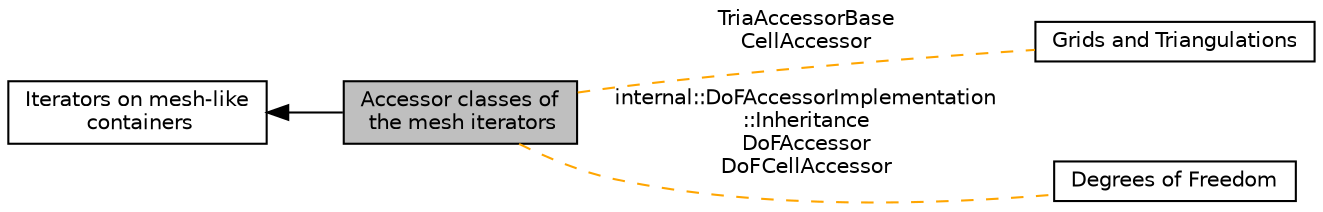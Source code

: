 digraph "Accessor classes of the mesh iterators"
{
  edge [fontname="Helvetica",fontsize="10",labelfontname="Helvetica",labelfontsize="10"];
  node [fontname="Helvetica",fontsize="10",shape=box];
  rankdir=LR;
  Node1 [label="Accessor classes of\l the mesh iterators",height=0.2,width=0.4,color="black", fillcolor="grey75", style="filled", fontcolor="black",tooltip=" "];
  Node2 [label="Iterators on mesh-like\l containers",height=0.2,width=0.4,color="black", fillcolor="white", style="filled",URL="$group__Iterators.html",tooltip="deal.II has several classes which are understood conceptually as meshes. Apart from the obvious Trian..."];
  Node4 [label="Grids and Triangulations",height=0.2,width=0.4,color="black", fillcolor="white", style="filled",URL="$group__grid.html",tooltip="This module groups functions and classes that have to do with the topology and geometry of meshes...."];
  Node3 [label="Degrees of Freedom",height=0.2,width=0.4,color="black", fillcolor="white", style="filled",URL="$group__dofs.html",tooltip="This module groups classes and namespaces that have to do with handling degrees of freedom...."];
  Node2->Node1 [shape=plaintext, dir="back", style="solid"];
  Node1->Node3 [shape=plaintext, label="internal::DoFAccessorImplementation\l::Inheritance\nDoFAccessor\nDoFCellAccessor", color="orange", dir="none", style="dashed"];
  Node1->Node4 [shape=plaintext, label="TriaAccessorBase\nCellAccessor", color="orange", dir="none", style="dashed"];
}
